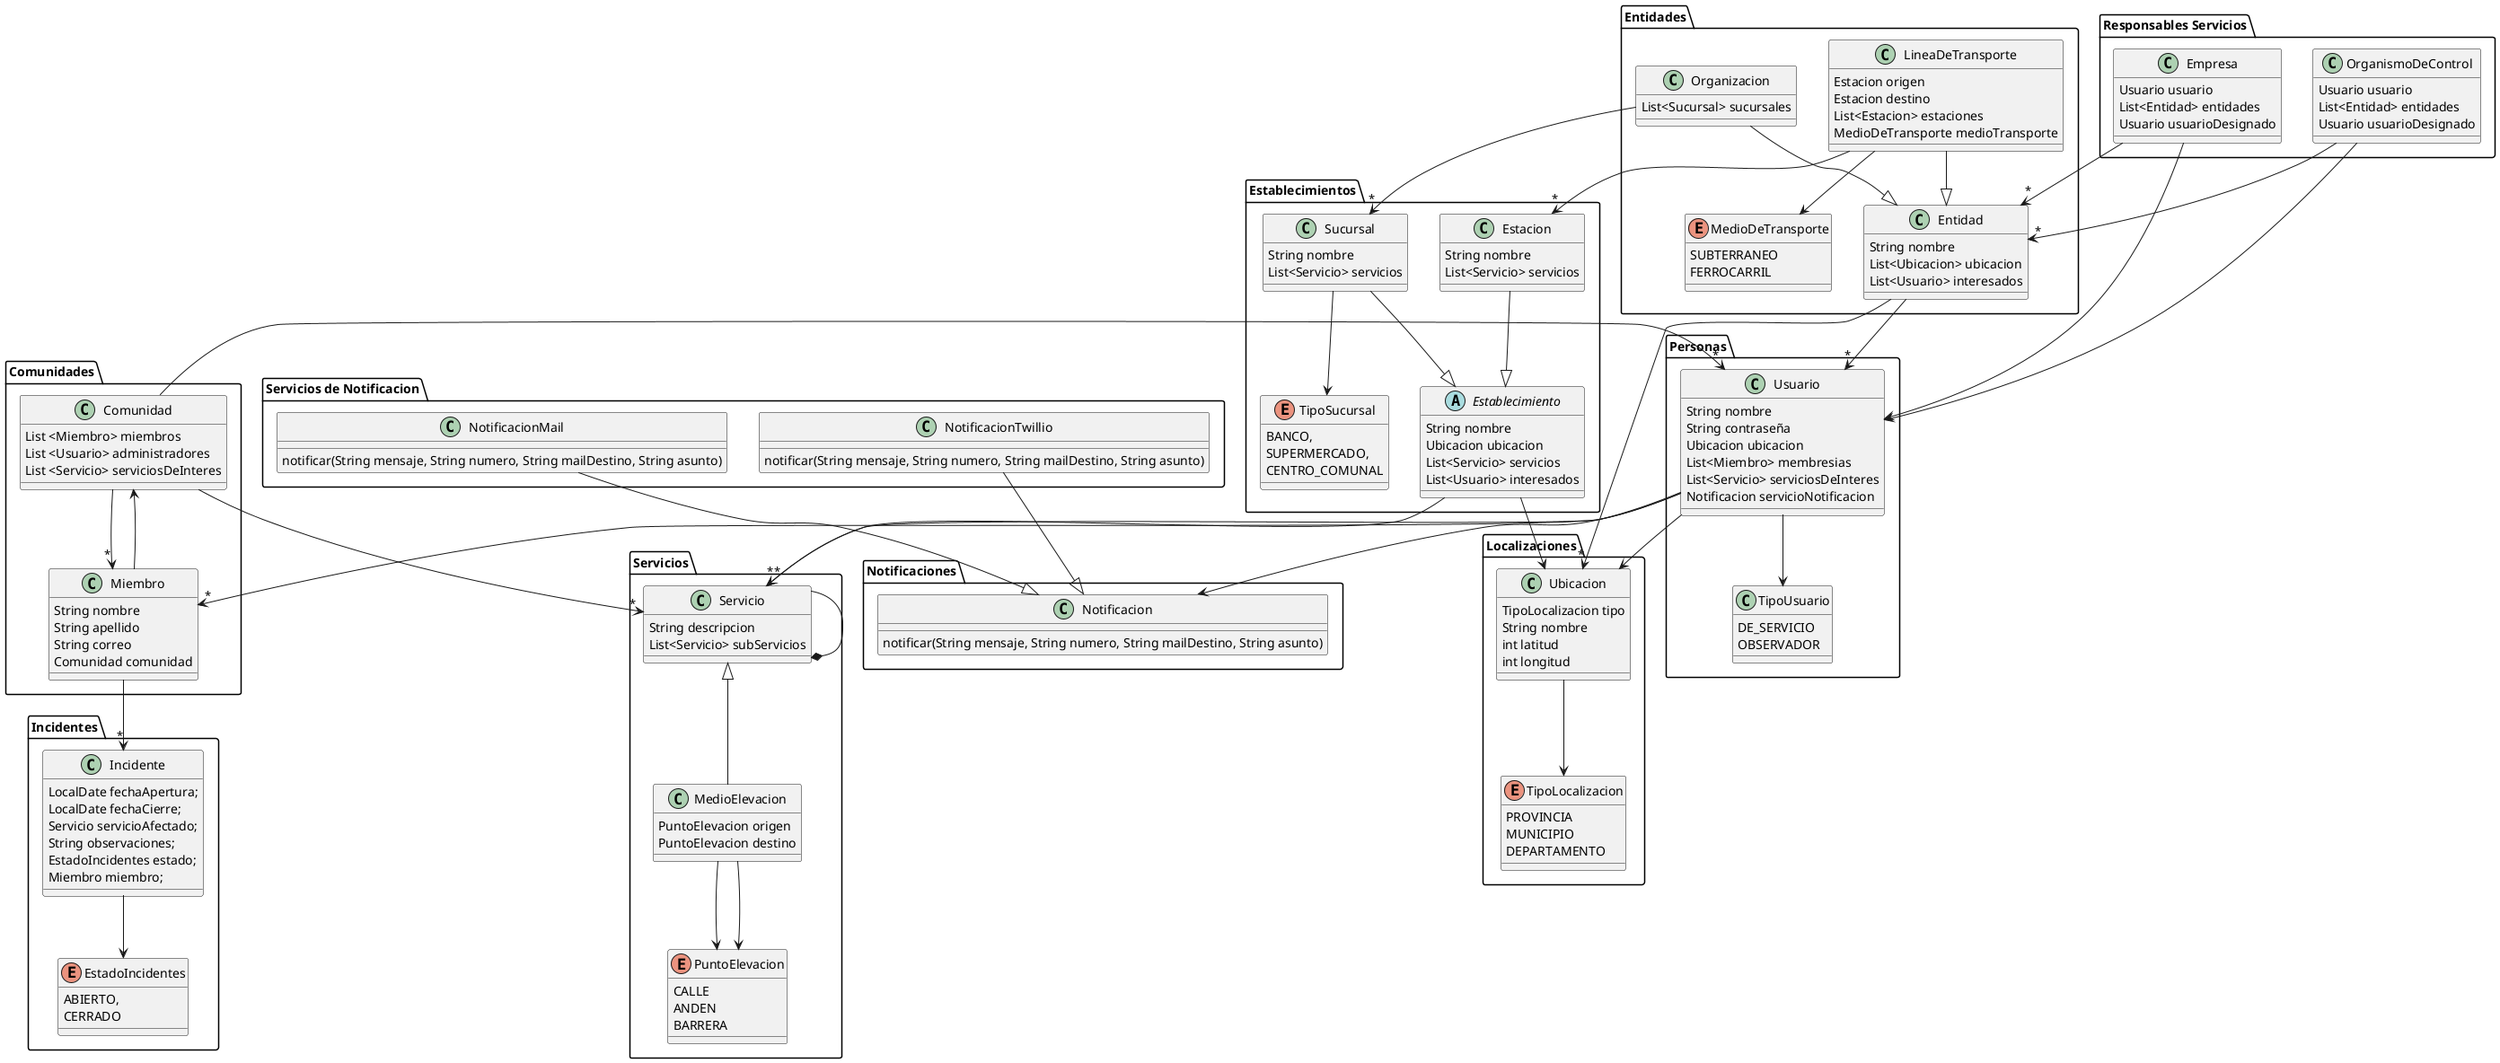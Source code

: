 @startuml
'https://plantuml.com/class-diagram

package "Incidentes"{
    enum EstadoIncidentes {
        ABIERTO,
        CERRADO
    }
    class Incidente {
        LocalDate fechaApertura;
        LocalDate fechaCierre;
        Servicio servicioAfectado;
        String observaciones;
        EstadoIncidentes estado;
        Miembro miembro;
}
}


package "Localizaciones"{
class Ubicacion{
    TipoLocalizacion tipo
    String nombre
    int latitud
    int longitud
}
enum TipoLocalizacion{
    PROVINCIA
    MUNICIPIO
    DEPARTAMENTO
}
}
package "Responsables Servicios"{

    class Empresa{
        Usuario usuario
        List<Entidad> entidades
        Usuario usuarioDesignado

    }

    class OrganismoDeControl{
        Usuario usuario
        List<Entidad> entidades
        Usuario usuarioDesignado
    }

}
package "Entidades"{

class Entidad{
    String nombre
    List<Ubicacion> ubicacion
    List<Usuario> interesados
}

class LineaDeTransporte{
    Estacion origen
    Estacion destino
    List<Estacion> estaciones
    MedioDeTransporte medioTransporte
}
Enum MedioDeTransporte{
    SUBTERRANEO
    FERROCARRIL
}

class Organizacion{
    List<Sucursal> sucursales
}
}

package "Establecimientos"{

abstract class Establecimiento{
    String nombre
    Ubicacion ubicacion
    List<Servicio> servicios
    List<Usuario> interesados

}
class Estacion{
    String nombre
    List<Servicio> servicios
}
class Sucursal{
    String nombre
    List<Servicio> servicios
}

enum TipoSucursal {
   BANCO,
   SUPERMERCADO,
   CENTRO_COMUNAL
 }

}

package "Servicios"{
class Servicio{
    String descripcion
    List<Servicio> subServicios
}

class MedioElevacion{
    PuntoElevacion origen
    PuntoElevacion destino
}

Enum PuntoElevacion {
    CALLE
    ANDEN
    BARRERA
}
}

package "Comunidades"{
class Comunidad{
    List <Miembro> miembros
    List <Usuario> administradores
    List <Servicio> serviciosDeInteres
}
class Miembro{
    String nombre
    String apellido
    String correo
    Comunidad comunidad
}


}
package "Personas"{
class Usuario{
     String nombre
     String contraseña
     Ubicacion ubicacion
     List<Miembro> membresias
     List<Servicio> serviciosDeInteres
     Notificacion servicioNotificacion

}
class TipoUsuario{
    DE_SERVICIO
    OBSERVADOR
}

}

package "Notificaciones"{
    class Notificacion{
         notificar(String mensaje, String numero, String mailDestino, String asunto)

    }
}
package "Servicios de Notificacion"{
    class NotificacionTwillio{
    notificar(String mensaje, String numero, String mailDestino, String asunto)
       }
    class NotificacionMail{
    notificar(String mensaje, String numero, String mailDestino, String asunto)
       }
}



LineaDeTransporte -->"*" Estacion
LineaDeTransporte --> MedioDeTransporte
LineaDeTransporte --|> Entidad

Servicio <|-- MedioElevacion
Servicio --* Servicio

MedioElevacion --> PuntoElevacion
MedioElevacion --> PuntoElevacion


Estacion --|> Establecimiento

Comunidad -->"*" Miembro
Comunidad -->"*" Usuario
Comunidad -->"*" Servicio

Miembro --> Comunidad

Empresa --> Usuario
Empresa -->"*" Entidad

OrganismoDeControl --> Usuario
OrganismoDeControl -->"*" Entidad

Usuario --> Ubicacion
Usuario -->"*" Miembro
Usuario -->"*" Servicio
Usuario --> Notificacion
Usuario --> TipoUsuario

Ubicacion --> TipoLocalizacion

Organizacion -->"*" Sucursal
Organizacion --|> Entidad


Sucursal --|> Establecimiento

Entidad -->"*" Usuario
Entidad -->"*"Ubicacion

Establecimiento -->"*" Servicio
Establecimiento --> Ubicacion

Miembro -->"*" Incidente

Incidente --> EstadoIncidentes

Sucursal --> TipoSucursal

NotificacionTwillio --|>  Notificacion
NotificacionMail --|> Notificacion

@endum